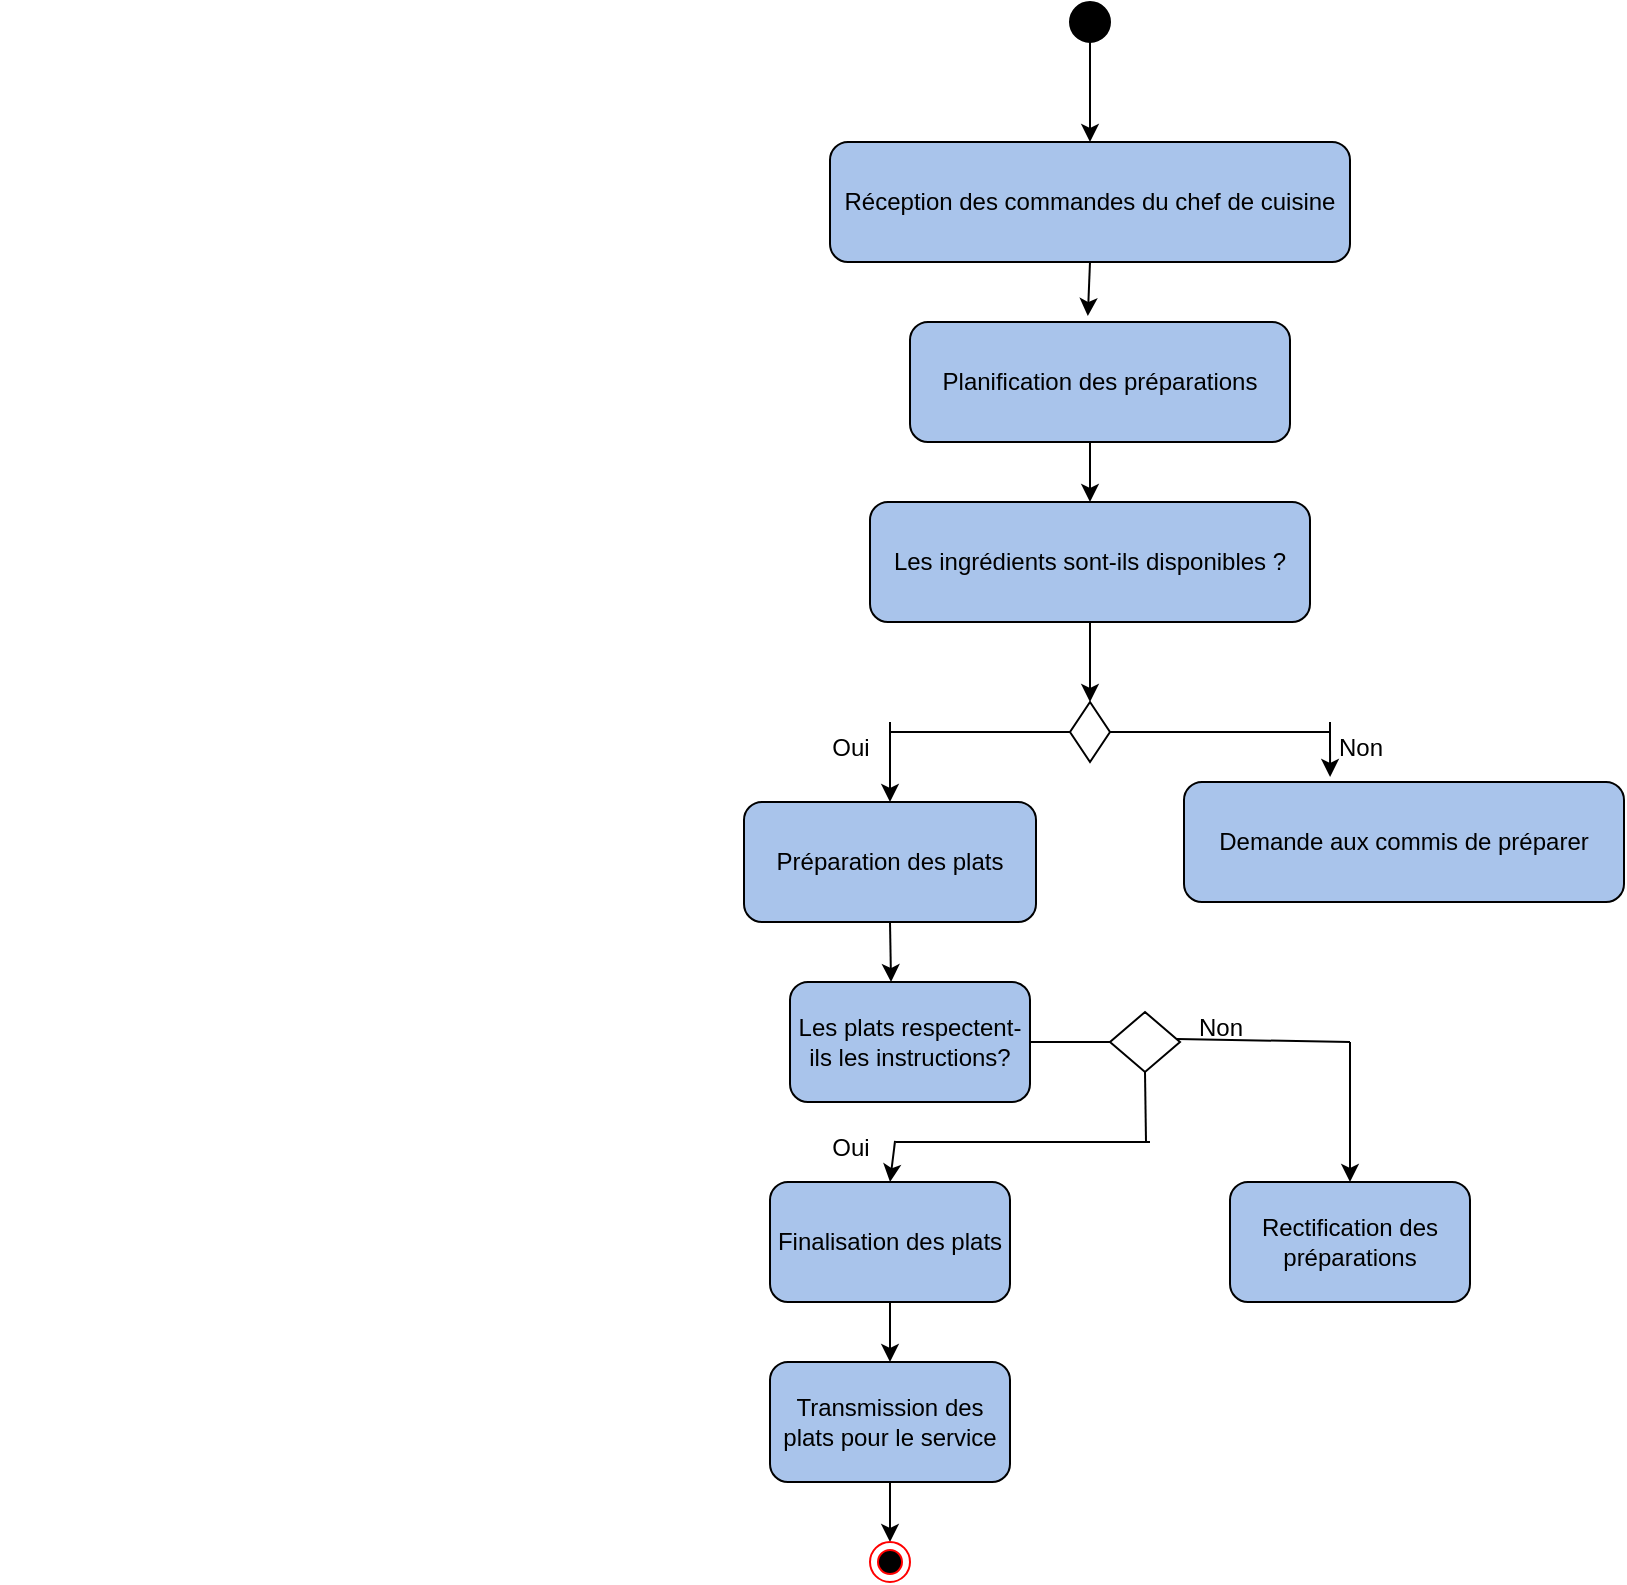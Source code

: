 <mxfile version="24.7.17">
  <diagram name="Page-1" id="MYFxjQPQ5Hyo0El1Yjo5">
    <mxGraphModel dx="1034" dy="1688" grid="1" gridSize="10" guides="1" tooltips="1" connect="1" arrows="1" fold="1" page="1" pageScale="1" pageWidth="827" pageHeight="1169" math="0" shadow="0">
      <root>
        <mxCell id="0" />
        <mxCell id="1" parent="0" />
        <mxCell id="_5I7UadlPxWPqDvvnRaM-1" value="&lt;div&gt;&lt;br&gt;&lt;/div&gt;" style="text;html=1;align=center;verticalAlign=middle;resizable=0;points=[];autosize=1;strokeColor=none;fillColor=none;" parent="1" vertex="1">
          <mxGeometry x="15" y="195" width="20" height="30" as="geometry" />
        </mxCell>
        <mxCell id="_5I7UadlPxWPqDvvnRaM-2" value="&lt;span style=&quot;text-wrap: nowrap;&quot;&gt;Réception des commandes du chef de cuisine&lt;/span&gt;" style="rounded=1;whiteSpace=wrap;html=1;fillColor=#A9C4EB;" parent="1" vertex="1">
          <mxGeometry x="430" width="260" height="60" as="geometry" />
        </mxCell>
        <mxCell id="_5I7UadlPxWPqDvvnRaM-3" value="&lt;span style=&quot;text-wrap: nowrap;&quot;&gt;Planification des préparations&lt;/span&gt;" style="rounded=1;whiteSpace=wrap;html=1;fillColor=#A9C4EB;" parent="1" vertex="1">
          <mxGeometry x="470" y="90" width="190" height="60" as="geometry" />
        </mxCell>
        <mxCell id="_5I7UadlPxWPqDvvnRaM-4" value="&lt;span style=&quot;text-wrap: nowrap;&quot;&gt;Les ingrédients sont-ils disponibles ?&lt;/span&gt;" style="rounded=1;whiteSpace=wrap;html=1;fillColor=#A9C4EB;" parent="1" vertex="1">
          <mxGeometry x="450" y="180" width="220" height="60" as="geometry" />
        </mxCell>
        <mxCell id="_5I7UadlPxWPqDvvnRaM-6" value="&lt;span style=&quot;text-wrap: nowrap;&quot;&gt;Préparation des plats&lt;/span&gt;" style="rounded=1;whiteSpace=wrap;html=1;fillColor=#A9C4EB;" parent="1" vertex="1">
          <mxGeometry x="387" y="330" width="146" height="60" as="geometry" />
        </mxCell>
        <mxCell id="_5I7UadlPxWPqDvvnRaM-7" value="&lt;span style=&quot;text-wrap: nowrap;&quot;&gt;Demande aux commis de préparer&lt;/span&gt;" style="rounded=1;whiteSpace=wrap;html=1;fillColor=#A9C4EB;" parent="1" vertex="1">
          <mxGeometry x="607" y="320" width="220" height="60" as="geometry" />
        </mxCell>
        <mxCell id="_5I7UadlPxWPqDvvnRaM-8" value="Les plats respectent-ils les instructions?" style="rounded=1;whiteSpace=wrap;html=1;fillColor=#A9C4EB;" parent="1" vertex="1">
          <mxGeometry x="410" y="420" width="120" height="60" as="geometry" />
        </mxCell>
        <mxCell id="_5I7UadlPxWPqDvvnRaM-9" value="&lt;span style=&quot;text-wrap: nowrap;&quot;&gt;Finalisation des plats&lt;/span&gt;" style="rounded=1;whiteSpace=wrap;html=1;fillColor=#A9C4EB;" parent="1" vertex="1">
          <mxGeometry x="400" y="520" width="120" height="60" as="geometry" />
        </mxCell>
        <mxCell id="_5I7UadlPxWPqDvvnRaM-10" value="Rectification des préparations" style="rounded=1;whiteSpace=wrap;html=1;fillColor=#A9C4EB;" parent="1" vertex="1">
          <mxGeometry x="630" y="520" width="120" height="60" as="geometry" />
        </mxCell>
        <mxCell id="_5I7UadlPxWPqDvvnRaM-11" value="Transmission des plats pour le service" style="rounded=1;whiteSpace=wrap;html=1;fillColor=#A9C4EB;" parent="1" vertex="1">
          <mxGeometry x="400" y="610" width="120" height="60" as="geometry" />
        </mxCell>
        <mxCell id="_5I7UadlPxWPqDvvnRaM-12" value="" style="ellipse;whiteSpace=wrap;html=1;aspect=fixed;fillColor=#000000;" parent="1" vertex="1">
          <mxGeometry x="550" y="-70" width="20" height="20" as="geometry" />
        </mxCell>
        <mxCell id="_5I7UadlPxWPqDvvnRaM-13" value="" style="endArrow=classic;html=1;rounded=0;entryX=0.5;entryY=0;entryDx=0;entryDy=0;" parent="1" target="_5I7UadlPxWPqDvvnRaM-2" edge="1">
          <mxGeometry width="50" height="50" relative="1" as="geometry">
            <mxPoint x="560" y="-50" as="sourcePoint" />
            <mxPoint x="610" y="-100" as="targetPoint" />
          </mxGeometry>
        </mxCell>
        <mxCell id="_5I7UadlPxWPqDvvnRaM-14" value="" style="endArrow=classic;html=1;rounded=0;entryX=0.468;entryY=-0.05;entryDx=0;entryDy=0;entryPerimeter=0;" parent="1" target="_5I7UadlPxWPqDvvnRaM-3" edge="1">
          <mxGeometry width="50" height="50" relative="1" as="geometry">
            <mxPoint x="560" y="60" as="sourcePoint" />
            <mxPoint x="610" y="10" as="targetPoint" />
          </mxGeometry>
        </mxCell>
        <mxCell id="_5I7UadlPxWPqDvvnRaM-15" value="" style="endArrow=classic;html=1;rounded=0;entryX=0.5;entryY=0;entryDx=0;entryDy=0;" parent="1" target="_5I7UadlPxWPqDvvnRaM-4" edge="1">
          <mxGeometry width="50" height="50" relative="1" as="geometry">
            <mxPoint x="560" y="150" as="sourcePoint" />
            <mxPoint x="610" y="100" as="targetPoint" />
          </mxGeometry>
        </mxCell>
        <mxCell id="_5I7UadlPxWPqDvvnRaM-16" value="" style="rhombus;whiteSpace=wrap;html=1;fillColor=#FFFFFF;" parent="1" vertex="1">
          <mxGeometry x="550" y="280" width="20" height="30" as="geometry" />
        </mxCell>
        <mxCell id="_5I7UadlPxWPqDvvnRaM-17" value="" style="endArrow=none;html=1;rounded=0;entryX=0;entryY=0.5;entryDx=0;entryDy=0;" parent="1" target="_5I7UadlPxWPqDvvnRaM-16" edge="1">
          <mxGeometry width="50" height="50" relative="1" as="geometry">
            <mxPoint x="460" y="295" as="sourcePoint" />
            <mxPoint x="550" y="290" as="targetPoint" />
          </mxGeometry>
        </mxCell>
        <mxCell id="_5I7UadlPxWPqDvvnRaM-18" value="" style="endArrow=none;html=1;rounded=0;exitX=1;exitY=0.5;exitDx=0;exitDy=0;" parent="1" source="_5I7UadlPxWPqDvvnRaM-16" edge="1">
          <mxGeometry width="50" height="50" relative="1" as="geometry">
            <mxPoint x="570" y="300" as="sourcePoint" />
            <mxPoint x="680" y="295" as="targetPoint" />
          </mxGeometry>
        </mxCell>
        <mxCell id="_5I7UadlPxWPqDvvnRaM-19" value="" style="endArrow=classic;html=1;rounded=0;entryX=0.5;entryY=0;entryDx=0;entryDy=0;" parent="1" target="_5I7UadlPxWPqDvvnRaM-6" edge="1">
          <mxGeometry width="50" height="50" relative="1" as="geometry">
            <mxPoint x="460" y="290" as="sourcePoint" />
            <mxPoint x="510" y="250" as="targetPoint" />
          </mxGeometry>
        </mxCell>
        <mxCell id="_5I7UadlPxWPqDvvnRaM-20" value="" style="endArrow=classic;html=1;rounded=0;entryX=0.332;entryY=-0.042;entryDx=0;entryDy=0;entryPerimeter=0;" parent="1" target="_5I7UadlPxWPqDvvnRaM-7" edge="1">
          <mxGeometry width="50" height="50" relative="1" as="geometry">
            <mxPoint x="680" y="290" as="sourcePoint" />
            <mxPoint x="730" y="240" as="targetPoint" />
          </mxGeometry>
        </mxCell>
        <mxCell id="_5I7UadlPxWPqDvvnRaM-21" value="" style="endArrow=classic;html=1;rounded=0;entryX=0.5;entryY=0;entryDx=0;entryDy=0;" parent="1" target="_5I7UadlPxWPqDvvnRaM-16" edge="1">
          <mxGeometry width="50" height="50" relative="1" as="geometry">
            <mxPoint x="560" y="240" as="sourcePoint" />
            <mxPoint x="610" y="190" as="targetPoint" />
          </mxGeometry>
        </mxCell>
        <mxCell id="_5I7UadlPxWPqDvvnRaM-22" value="" style="endArrow=classic;html=1;rounded=0;entryX=0.421;entryY=0;entryDx=0;entryDy=0;entryPerimeter=0;" parent="1" target="_5I7UadlPxWPqDvvnRaM-8" edge="1">
          <mxGeometry width="50" height="50" relative="1" as="geometry">
            <mxPoint x="460" y="390" as="sourcePoint" />
            <mxPoint x="510" y="340" as="targetPoint" />
          </mxGeometry>
        </mxCell>
        <mxCell id="_5I7UadlPxWPqDvvnRaM-23" value="" style="endArrow=classic;html=1;rounded=0;entryX=0.5;entryY=0;entryDx=0;entryDy=0;exitX=1.063;exitY=0.383;exitDx=0;exitDy=0;exitPerimeter=0;" parent="1" target="_5I7UadlPxWPqDvvnRaM-9" edge="1" source="_5I7UadlPxWPqDvvnRaM-26">
          <mxGeometry width="50" height="50" relative="1" as="geometry">
            <mxPoint x="460" y="480" as="sourcePoint" />
            <mxPoint x="510" y="430" as="targetPoint" />
          </mxGeometry>
        </mxCell>
        <mxCell id="_5I7UadlPxWPqDvvnRaM-24" value="" style="endArrow=none;html=1;rounded=0;exitX=0.07;exitY=0.683;exitDx=0;exitDy=0;exitPerimeter=0;" parent="1" edge="1" source="_5I7UadlPxWPqDvvnRaM-27">
          <mxGeometry width="50" height="50" relative="1" as="geometry">
            <mxPoint x="530" y="450" as="sourcePoint" />
            <mxPoint x="690" y="450" as="targetPoint" />
          </mxGeometry>
        </mxCell>
        <mxCell id="_5I7UadlPxWPqDvvnRaM-25" value="" style="endArrow=classic;html=1;rounded=0;" parent="1" target="_5I7UadlPxWPqDvvnRaM-10" edge="1">
          <mxGeometry width="50" height="50" relative="1" as="geometry">
            <mxPoint x="690" y="450" as="sourcePoint" />
            <mxPoint x="740" y="400" as="targetPoint" />
          </mxGeometry>
        </mxCell>
        <mxCell id="_5I7UadlPxWPqDvvnRaM-26" value="Oui" style="text;html=1;align=center;verticalAlign=middle;resizable=0;points=[];autosize=1;strokeColor=none;fillColor=none;" parent="1" vertex="1">
          <mxGeometry x="420" y="488" width="40" height="30" as="geometry" />
        </mxCell>
        <mxCell id="_5I7UadlPxWPqDvvnRaM-27" value="Non" style="text;html=1;align=center;verticalAlign=middle;resizable=0;points=[];autosize=1;strokeColor=none;fillColor=none;" parent="1" vertex="1">
          <mxGeometry x="600" y="428" width="50" height="30" as="geometry" />
        </mxCell>
        <mxCell id="_5I7UadlPxWPqDvvnRaM-28" value="" style="endArrow=classic;html=1;rounded=0;entryX=0.5;entryY=0;entryDx=0;entryDy=0;" parent="1" target="_5I7UadlPxWPqDvvnRaM-11" edge="1">
          <mxGeometry width="50" height="50" relative="1" as="geometry">
            <mxPoint x="460" y="580" as="sourcePoint" />
            <mxPoint x="510" y="530" as="targetPoint" />
          </mxGeometry>
        </mxCell>
        <mxCell id="_5I7UadlPxWPqDvvnRaM-29" value="" style="endArrow=classic;html=1;rounded=0;" parent="1" edge="1">
          <mxGeometry width="50" height="50" relative="1" as="geometry">
            <mxPoint x="460" y="670" as="sourcePoint" />
            <mxPoint x="460" y="700" as="targetPoint" />
          </mxGeometry>
        </mxCell>
        <mxCell id="_5I7UadlPxWPqDvvnRaM-31" value="" style="ellipse;html=1;shape=endState;fillColor=#000000;strokeColor=#ff0000;" parent="1" vertex="1">
          <mxGeometry x="450" y="700" width="20" height="20" as="geometry" />
        </mxCell>
        <mxCell id="_5I7UadlPxWPqDvvnRaM-32" value="Oui" style="text;html=1;align=center;verticalAlign=middle;resizable=0;points=[];autosize=1;strokeColor=none;fillColor=none;" parent="1" vertex="1">
          <mxGeometry x="420" y="288" width="40" height="30" as="geometry" />
        </mxCell>
        <mxCell id="_5I7UadlPxWPqDvvnRaM-33" value="Non" style="text;html=1;align=center;verticalAlign=middle;resizable=0;points=[];autosize=1;strokeColor=none;fillColor=none;" parent="1" vertex="1">
          <mxGeometry x="670" y="288" width="50" height="30" as="geometry" />
        </mxCell>
        <mxCell id="c1c1QVu9DbK-d9JIJTLp-1" value="" style="rhombus;whiteSpace=wrap;html=1;" vertex="1" parent="1">
          <mxGeometry x="570" y="435" width="35" height="30" as="geometry" />
        </mxCell>
        <mxCell id="c1c1QVu9DbK-d9JIJTLp-2" value="" style="endArrow=none;html=1;rounded=0;entryX=0;entryY=0.5;entryDx=0;entryDy=0;" edge="1" parent="1" target="c1c1QVu9DbK-d9JIJTLp-1">
          <mxGeometry width="50" height="50" relative="1" as="geometry">
            <mxPoint x="530" y="450" as="sourcePoint" />
            <mxPoint x="580" y="400" as="targetPoint" />
          </mxGeometry>
        </mxCell>
        <mxCell id="c1c1QVu9DbK-d9JIJTLp-3" value="" style="endArrow=none;html=1;rounded=0;entryX=0.5;entryY=1;entryDx=0;entryDy=0;" edge="1" parent="1" target="c1c1QVu9DbK-d9JIJTLp-1">
          <mxGeometry width="50" height="50" relative="1" as="geometry">
            <mxPoint x="588" y="500" as="sourcePoint" />
            <mxPoint x="600" y="480" as="targetPoint" />
          </mxGeometry>
        </mxCell>
        <mxCell id="c1c1QVu9DbK-d9JIJTLp-4" value="" style="endArrow=none;html=1;rounded=0;" edge="1" parent="1">
          <mxGeometry width="50" height="50" relative="1" as="geometry">
            <mxPoint x="463" y="500" as="sourcePoint" />
            <mxPoint x="590" y="500" as="targetPoint" />
          </mxGeometry>
        </mxCell>
      </root>
    </mxGraphModel>
  </diagram>
</mxfile>
